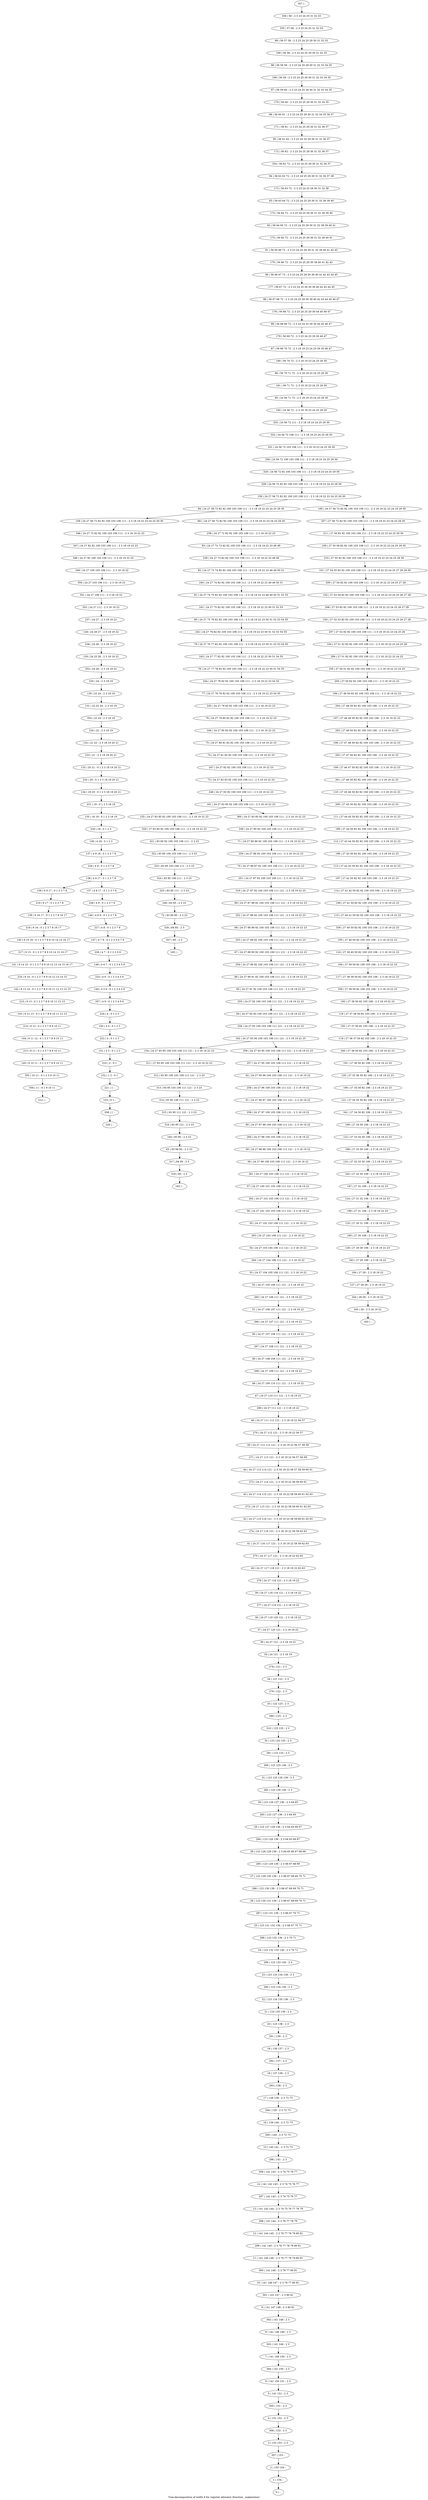 digraph G {
graph [label="Tree-decomposition of width 9 for register allocator (function _makeutime)"]
0[label="0 | : "];
1[label="1 | 154 : "];
2[label="2 | 153 154 : "];
3[label="3 | 152 153 : 2 3 "];
4[label="4 | 151 152 : 2 3 "];
5[label="5 | 141 151 : 2 3 "];
6[label="6 | 141 150 151 : 2 3 "];
7[label="7 | 141 149 150 : 2 3 "];
8[label="8 | 141 148 149 : 2 3 "];
9[label="9 | 141 147 148 : 2 3 80 81 "];
10[label="10 | 141 146 147 : 2 3 76 77 80 81 "];
11[label="11 | 141 145 146 : 2 3 76 77 78 79 80 81 "];
12[label="12 | 141 144 145 : 2 3 76 77 78 79 80 81 "];
13[label="13 | 141 143 144 : 2 3 74 75 76 77 78 79 "];
14[label="14 | 141 142 143 : 2 3 74 75 76 77 "];
15[label="15 | 140 141 : 2 3 72 73 "];
16[label="16 | 139 140 : 2 3 72 73 "];
17[label="17 | 138 139 : 2 3 72 73 "];
18[label="18 | 137 138 : 2 3 "];
19[label="19 | 136 137 : 2 3 "];
20[label="20 | 123 136 : 2 3 "];
21[label="21 | 123 135 136 : 2 3 "];
22[label="22 | 123 134 135 136 : 2 3 "];
23[label="23 | 123 133 134 136 : 2 3 "];
24[label="24 | 123 132 133 136 : 2 3 70 71 "];
25[label="25 | 123 131 132 136 : 2 3 66 67 70 71 "];
26[label="26 | 123 130 131 136 : 2 3 66 67 68 69 70 71 "];
27[label="27 | 123 129 130 136 : 2 3 66 67 68 69 70 71 "];
28[label="28 | 123 128 129 136 : 2 3 64 65 66 67 68 69 "];
29[label="29 | 123 127 128 136 : 2 3 64 65 66 67 "];
30[label="30 | 123 126 127 136 : 2 3 64 65 "];
31[label="31 | 123 125 126 136 : 2 3 "];
32[label="32 | 123 124 125 : 2 3 "];
33[label="33 | 122 123 : 2 3 "];
34[label="34 | 121 122 : 2 3 "];
35[label="35 | 24 121 : 2 3 18 19 "];
36[label="36 | 24 27 121 : 2 3 18 19 22 "];
37[label="37 | 24 27 120 121 : 2 3 18 19 22 "];
38[label="38 | 24 27 119 120 121 : 2 3 18 19 22 "];
39[label="39 | 24 27 118 119 121 : 2 3 18 19 22 "];
40[label="40 | 24 27 117 118 121 : 2 3 18 19 22 62 63 "];
41[label="41 | 24 27 116 117 121 : 2 3 18 19 22 58 59 62 63 "];
42[label="42 | 24 27 115 116 121 : 2 3 18 19 22 58 59 60 61 62 63 "];
43[label="43 | 24 27 114 115 121 : 2 3 18 19 22 58 59 60 61 62 63 "];
44[label="44 | 24 27 113 114 121 : 2 3 18 19 22 56 57 58 59 60 61 "];
45[label="45 | 24 27 112 113 121 : 2 3 18 19 22 56 57 58 59 "];
46[label="46 | 24 27 111 112 121 : 2 3 18 19 22 56 57 "];
47[label="47 | 24 27 110 111 121 : 2 3 18 19 22 "];
48[label="48 | 24 27 109 110 111 121 : 2 3 18 19 22 "];
49[label="49 | 24 27 108 109 111 121 : 2 3 18 19 22 "];
50[label="50 | 24 27 107 108 111 121 : 2 3 18 19 22 "];
51[label="51 | 24 27 106 107 111 121 : 2 3 18 19 22 "];
52[label="52 | 24 27 105 106 111 121 : 2 3 18 19 22 "];
53[label="53 | 24 27 104 105 106 111 121 : 2 3 18 19 22 "];
54[label="54 | 24 27 103 104 106 111 121 : 2 3 18 19 22 "];
55[label="55 | 24 27 102 103 106 111 121 : 2 3 18 19 22 "];
56[label="56 | 24 27 101 102 103 106 111 121 : 2 3 18 19 22 "];
57[label="57 | 24 27 100 101 103 106 111 121 : 2 3 18 19 22 "];
58[label="58 | 24 27 99 100 103 106 111 121 : 2 3 18 19 22 "];
59[label="59 | 24 27 98 99 100 103 106 111 121 : 2 3 18 19 22 "];
60[label="60 | 24 27 97 98 100 103 106 111 121 : 2 3 18 19 22 "];
61[label="61 | 24 27 96 97 100 103 106 111 121 : 2 3 18 19 22 "];
62[label="62 | 24 27 95 96 100 103 106 111 121 : 2 3 18 19 22 "];
63[label="63 | 93 94 95 : 2 3 23 "];
64[label="64 | 24 27 92 93 100 103 106 111 121 : 2 3 18 19 22 23 "];
65[label="65 | 24 27 91 92 100 103 106 111 121 : 2 3 18 19 22 23 "];
66[label="66 | 24 27 90 91 92 100 103 106 111 121 : 2 3 18 19 22 23 "];
67[label="67 | 24 27 89 90 92 100 103 106 111 121 : 2 3 18 19 22 23 "];
68[label="68 | 24 27 88 89 92 100 103 106 111 121 : 2 3 18 19 22 23 "];
69[label="69 | 24 27 87 88 92 100 103 106 111 121 : 2 3 18 19 22 23 "];
70[label="70 | 24 27 86 87 92 100 103 106 111 : 2 3 18 19 22 23 "];
71[label="71 | 24 27 85 86 92 100 103 106 111 : 2 3 18 19 22 23 "];
72[label="72 | 83 84 85 : 2 3 23 "];
73[label="73 | 24 27 82 83 92 100 103 106 111 : 2 3 18 19 22 23 "];
74[label="74 | 24 27 81 82 92 100 103 106 111 : 2 3 18 19 22 23 "];
75[label="75 | 24 27 80 81 82 92 100 103 106 111 : 2 3 18 19 22 23 "];
76[label="76 | 24 27 79 80 82 92 100 103 106 111 : 2 3 18 19 22 23 "];
77[label="77 | 24 27 78 79 82 92 100 103 106 111 : 2 3 18 19 22 23 54 55 "];
78[label="78 | 24 27 77 78 82 92 100 103 106 111 : 2 3 18 19 22 23 50 51 54 55 "];
79[label="79 | 24 27 76 77 82 92 100 103 106 111 : 2 3 18 19 22 23 50 51 52 53 54 55 "];
80[label="80 | 24 27 75 76 82 92 100 103 106 111 : 2 3 18 19 22 23 50 51 52 53 54 55 "];
81[label="81 | 24 27 74 75 82 92 100 103 106 111 : 2 3 18 19 22 23 48 49 50 51 52 53 "];
82[label="82 | 24 27 73 74 82 92 100 103 106 111 : 2 3 18 19 22 23 48 49 50 51 "];
83[label="83 | 24 27 72 73 82 92 100 103 106 111 : 2 3 18 19 22 23 48 49 "];
84[label="84 | 24 27 56 72 82 92 100 103 106 111 : 2 3 18 19 22 23 24 25 29 30 "];
85[label="85 | 24 56 71 72 : 2 3 18 19 23 24 25 29 30 "];
86[label="86 | 56 70 71 72 : 2 3 18 19 23 24 25 29 30 "];
87[label="87 | 56 69 70 72 : 2 3 18 19 23 24 25 29 30 46 47 "];
88[label="88 | 56 68 69 72 : 2 3 23 24 25 29 30 44 45 46 47 "];
89[label="89 | 56 67 68 72 : 2 3 23 24 25 29 30 39 40 42 43 44 45 46 47 "];
90[label="90 | 56 66 67 72 : 2 3 23 24 25 29 30 39 40 41 42 43 44 45 "];
91[label="91 | 56 65 66 72 : 2 3 23 24 25 29 30 31 32 39 40 41 42 43 "];
92[label="92 | 56 64 65 72 : 2 3 23 24 25 29 30 31 32 38 39 40 41 "];
93[label="93 | 56 63 64 72 : 2 3 23 24 25 29 30 31 32 38 39 40 "];
94[label="94 | 56 62 63 72 : 2 3 23 24 25 29 30 31 32 36 37 38 "];
95[label="95 | 56 61 62 : 2 3 23 24 25 29 30 31 32 36 37 "];
96[label="96 | 56 60 61 : 2 3 23 24 25 29 30 31 32 34 35 36 37 "];
97[label="97 | 56 59 60 : 2 3 23 24 25 29 30 31 32 33 34 35 "];
98[label="98 | 56 58 59 : 2 3 23 24 25 29 30 31 32 33 34 35 "];
99[label="99 | 56 57 58 : 2 3 23 24 25 29 30 31 32 33 "];
100[label="100 | 27 55 56 82 92 100 103 106 111 : 2 3 18 19 22 23 24 25 29 30 "];
101[label="101 | 27 54 55 82 92 100 103 106 111 : 2 3 18 19 22 23 24 25 27 28 29 30 "];
102[label="102 | 27 53 54 82 92 100 103 106 111 : 2 3 18 19 22 23 24 25 26 27 28 "];
103[label="103 | 27 52 53 82 92 100 103 106 111 : 2 3 18 19 22 23 24 25 26 27 28 "];
104[label="104 | 27 51 52 82 92 100 103 106 111 : 2 3 18 19 22 23 24 25 26 "];
105[label="105 | 27 50 51 82 92 100 103 106 111 : 2 3 18 19 22 23 24 25 "];
106[label="106 | 27 49 50 82 92 100 103 106 111 : 2 3 18 19 22 23 "];
107[label="107 | 27 48 49 50 82 92 100 103 106 : 2 3 18 19 22 23 "];
108[label="108 | 27 47 48 50 82 92 100 103 106 : 2 3 18 19 22 23 "];
109[label="109 | 27 46 47 50 82 92 100 103 106 : 2 3 18 19 22 23 "];
110[label="110 | 27 45 46 50 82 92 100 103 106 : 2 3 18 19 22 23 "];
111[label="111 | 27 44 45 50 82 92 100 103 106 : 2 3 18 19 22 23 "];
112[label="112 | 27 43 44 50 82 92 100 103 106 : 2 3 18 19 22 23 "];
113[label="113 | 27 42 43 50 82 92 100 103 106 : 2 3 18 19 22 23 "];
114[label="114 | 27 41 42 50 82 92 100 103 106 : 2 3 18 19 22 23 "];
115[label="115 | 27 40 41 50 82 92 100 103 106 : 2 3 18 19 22 23 "];
116[label="116 | 27 39 40 50 82 100 103 106 : 2 3 18 19 22 23 "];
117[label="117 | 27 38 39 50 82 100 103 106 : 2 3 18 19 22 23 "];
118[label="118 | 27 37 38 50 82 103 106 : 2 3 18 19 22 23 "];
119[label="119 | 27 36 37 50 82 103 106 : 2 3 18 19 22 23 "];
120[label="120 | 27 35 36 50 82 106 : 2 3 18 19 22 23 "];
121[label="121 | 27 34 35 50 82 106 : 2 3 18 19 22 23 "];
122[label="122 | 27 33 34 50 106 : 2 3 18 19 22 23 "];
123[label="123 | 27 32 33 50 106 : 2 3 18 19 22 23 "];
124[label="124 | 27 31 32 106 : 2 3 18 19 22 23 "];
125[label="125 | 27 30 31 106 : 2 3 18 19 22 23 "];
126[label="126 | 27 29 30 106 : 2 3 18 19 22 23 "];
127[label="127 | 27 28 29 : 2 3 18 19 22 "];
128[label="128 | 24 26 27 : 2 3 18 19 22 "];
129[label="129 | 24 25 26 : 2 3 18 19 22 "];
130[label="130 | 22 24 : 2 3 18 19 "];
131[label="131 | 22 23 24 : 2 3 18 19 "];
132[label="132 | 21 22 : 2 3 18 19 20 21 "];
133[label="133 | 20 21 : 0 1 2 3 18 19 20 21 "];
134[label="134 | 19 20 : 0 1 2 3 18 19 20 21 "];
135[label="135 | 18 19 : 0 1 2 3 18 19 "];
136[label="136 | 4 18 : 0 1 2 3 "];
137[label="137 | 4 9 18 : 0 1 2 3 7 8 "];
138[label="138 | 4 9 17 : 0 1 2 3 7 8 "];
139[label="139 | 9 16 17 : 0 1 2 3 7 8 16 17 "];
140[label="140 | 9 15 16 : 0 1 2 3 7 8 9 10 14 15 16 17 "];
141[label="141 | 9 14 15 : 0 1 2 3 7 8 9 10 12 13 14 15 16 17 "];
142[label="142 | 9 13 14 : 0 1 2 3 7 8 9 10 11 12 13 14 15 "];
143[label="143 | 9 12 13 : 0 1 2 3 7 8 9 10 11 12 13 "];
144[label="144 | 9 11 12 : 0 1 2 3 7 8 9 10 11 "];
145[label="145 | 9 10 11 : 0 1 2 3 7 8 9 10 11 "];
146[label="146 | 4 8 9 : 0 1 2 3 7 8 "];
147[label="147 | 4 7 8 : 0 1 2 3 5 6 7 8 "];
148[label="148 | 4 6 7 : 0 1 2 3 4 5 6 "];
149[label="149 | 4 5 6 : 0 1 2 3 4 5 6 "];
150[label="150 | 3 4 : 0 1 2 3 "];
151[label="151 | 2 3 : 0 1 2 3 "];
152[label="152 | 1 2 : 0 1 "];
153[label="153 | 0 1 : "];
154[label="154 | 24 27 93 95 100 103 106 111 121 : 2 3 18 19 22 23 "];
155[label="155 | 24 27 83 85 92 100 103 106 111 : 2 3 18 19 22 23 "];
156[label="156 | 4 9 17 : 0 1 2 3 7 8 "];
157[label="157 | 4 9 17 : 0 1 2 3 7 8 "];
158[label="158 | 24 27 56 72 82 92 100 103 106 111 : 2 3 18 19 22 23 24 25 29 30 "];
159[label="159 | 24 27 56 72 82 92 100 103 106 111 : 2 3 18 19 22 23 24 25 29 30 "];
160[label="160 | 24 27 56 72 82 92 100 103 106 111 : 2 3 18 19 22 23 24 25 29 30 "];
161[label="161 | 24 27 83 85 92 100 103 106 111 : 2 3 18 19 22 23 "];
162[label="162 | 24 27 93 95 100 103 106 111 121 : 2 3 18 19 22 23 "];
163[label="163 | : "];
164[label="164 | 93 95 : 2 3 23 "];
165[label="165 | : "];
166[label="166 | 83 85 : 2 3 23 "];
167[label="167 | : "];
168[label="168 | 56 58 : 2 3 23 24 25 29 30 31 32 33 "];
169[label="169 | 56 59 : 2 3 23 24 25 29 30 31 32 33 34 35 "];
170[label="170 | 56 60 : 2 3 23 24 25 29 30 31 32 34 35 "];
171[label="171 | 56 61 : 2 3 23 24 25 29 30 31 32 36 37 "];
172[label="172 | 56 62 : 2 3 23 24 25 29 30 31 32 36 37 "];
173[label="173 | 56 63 72 : 2 3 23 24 25 29 30 31 32 38 "];
174[label="174 | 56 64 72 : 2 3 23 24 25 29 30 31 32 38 39 40 "];
175[label="175 | 56 65 72 : 2 3 23 24 25 29 30 31 32 39 40 41 "];
176[label="176 | 56 66 72 : 2 3 23 24 25 29 30 39 40 41 42 43 "];
177[label="177 | 56 67 72 : 2 3 23 24 25 29 30 39 40 42 43 44 45 "];
178[label="178 | 56 68 72 : 2 3 23 24 25 29 30 44 45 46 47 "];
179[label="179 | 56 69 72 : 2 3 23 24 25 29 30 46 47 "];
180[label="180 | 56 70 72 : 2 3 18 19 23 24 25 29 30 "];
181[label="181 | 56 71 72 : 2 3 18 19 23 24 25 29 30 "];
182[label="182 | 24 56 72 : 2 3 18 19 23 24 25 29 30 "];
183[label="183 | : "];
184[label="184 | 27 29 : 2 3 18 19 22 "];
185[label="185 | 27 30 106 : 2 3 18 19 22 23 "];
186[label="186 | 27 31 106 : 2 3 18 19 22 23 "];
187[label="187 | 27 32 106 : 2 3 18 19 22 23 "];
188[label="188 | 27 33 50 106 : 2 3 18 19 22 23 "];
189[label="189 | 27 34 50 106 : 2 3 18 19 22 23 "];
190[label="190 | 27 35 50 82 106 : 2 3 18 19 22 23 "];
191[label="191 | 27 36 50 82 106 : 2 3 18 19 22 23 "];
192[label="192 | 27 37 50 82 103 106 : 2 3 18 19 22 23 "];
193[label="193 | 27 38 50 82 103 106 : 2 3 18 19 22 23 "];
194[label="194 | 27 39 50 82 100 103 106 : 2 3 18 19 22 23 "];
195[label="195 | 27 40 50 82 100 103 106 : 2 3 18 19 22 23 "];
196[label="196 | 27 41 50 82 92 100 103 106 : 2 3 18 19 22 23 "];
197[label="197 | 27 42 50 82 92 100 103 106 : 2 3 18 19 22 23 "];
198[label="198 | 27 43 50 82 92 100 103 106 : 2 3 18 19 22 23 "];
199[label="199 | 27 44 50 82 92 100 103 106 : 2 3 18 19 22 23 "];
200[label="200 | 27 45 50 82 92 100 103 106 : 2 3 18 19 22 23 "];
201[label="201 | 27 46 50 82 92 100 103 106 : 2 3 18 19 22 23 "];
202[label="202 | 27 47 50 82 92 100 103 106 : 2 3 18 19 22 23 "];
203[label="203 | 27 48 50 82 92 100 103 106 : 2 3 18 19 22 23 "];
204[label="204 | 27 49 50 82 92 100 103 106 : 2 3 18 19 22 23 "];
205[label="205 | 27 50 82 92 100 103 106 111 : 2 3 18 19 22 23 "];
206[label="206 | 27 51 82 92 100 103 106 111 : 2 3 18 19 22 23 24 25 "];
207[label="207 | 27 52 82 92 100 103 106 111 : 2 3 18 19 22 23 24 25 26 "];
208[label="208 | 27 53 82 92 100 103 106 111 : 2 3 18 19 22 23 24 25 26 27 28 "];
209[label="209 | 27 54 82 92 100 103 106 111 : 2 3 18 19 22 23 24 25 27 28 "];
210[label="210 | 27 55 82 92 100 103 106 111 : 2 3 18 19 22 23 24 25 29 30 "];
211[label="211 | 27 56 82 92 100 103 106 111 : 2 3 18 19 22 23 24 25 29 30 "];
212[label="212 | : "];
213[label="213 | 9 11 : 0 1 2 3 7 8 9 10 11 "];
214[label="214 | 9 12 : 0 1 2 3 7 8 9 10 11 "];
215[label="215 | 9 13 : 0 1 2 3 7 8 9 10 11 12 13 "];
216[label="216 | 9 14 : 0 1 2 3 7 8 9 10 12 13 14 15 "];
217[label="217 | 9 15 : 0 1 2 3 7 8 9 10 14 15 16 17 "];
218[label="218 | 9 16 : 0 1 2 3 7 8 16 17 "];
219[label="219 | 9 17 : 0 1 2 3 7 8 "];
220[label="220 | : "];
221[label="221 | 1 : "];
222[label="222 | 2 : 0 1 "];
223[label="223 | 3 : 0 1 2 3 "];
224[label="224 | 4 : 0 1 2 3 "];
225[label="225 | 4 6 : 0 1 2 3 4 5 6 "];
226[label="226 | 4 7 : 0 1 2 3 5 6 "];
227[label="227 | 4 8 : 0 1 2 3 7 8 "];
228[label="228 | 4 9 : 0 1 2 3 7 8 "];
229[label="229 | 4 9 : 0 1 2 3 7 8 "];
230[label="230 | 18 : 0 1 2 3 "];
231[label="231 | 19 : 0 1 2 3 18 19 "];
232[label="232 | 20 : 0 1 2 3 18 19 20 21 "];
233[label="233 | 21 : 2 3 18 19 20 21 "];
234[label="234 | 22 : 2 3 18 19 "];
235[label="235 | 24 : 2 3 18 19 "];
236[label="236 | 24 26 : 2 3 18 19 22 "];
237[label="237 | 24 27 : 2 3 18 19 22 "];
238[label="238 | 24 27 72 82 92 100 103 106 111 : 2 3 18 19 22 23 "];
239[label="239 | 24 27 73 82 92 100 103 106 111 : 2 3 18 19 22 23 48 49 "];
240[label="240 | 24 27 74 82 92 100 103 106 111 : 2 3 18 19 22 23 48 49 50 51 "];
241[label="241 | 24 27 75 82 92 100 103 106 111 : 2 3 18 19 22 23 50 51 52 53 "];
242[label="242 | 24 27 76 82 92 100 103 106 111 : 2 3 18 19 22 23 50 51 52 53 54 55 "];
243[label="243 | 24 27 77 82 92 100 103 106 111 : 2 3 18 19 22 23 50 51 54 55 "];
244[label="244 | 24 27 78 82 92 100 103 106 111 : 2 3 18 19 22 23 54 55 "];
245[label="245 | 24 27 79 82 92 100 103 106 111 : 2 3 18 19 22 23 "];
246[label="246 | 24 27 80 82 92 100 103 106 111 : 2 3 18 19 22 23 "];
247[label="247 | 24 27 82 92 100 103 106 111 : 2 3 18 19 22 23 "];
248[label="248 | 24 27 83 92 100 103 106 111 : 2 3 18 19 22 23 "];
249[label="249 | 24 27 85 92 100 103 106 111 : 2 3 18 19 22 23 "];
250[label="250 | 24 27 86 92 100 103 106 111 : 2 3 18 19 22 23 "];
251[label="251 | 24 27 87 92 100 103 106 111 : 2 3 18 19 22 23 "];
252[label="252 | 24 27 88 92 100 103 106 111 121 : 2 3 18 19 22 23 "];
253[label="253 | 24 27 89 92 100 103 106 111 121 : 2 3 18 19 22 23 "];
254[label="254 | 24 27 90 92 100 103 106 111 121 : 2 3 18 19 22 23 "];
255[label="255 | 24 27 92 100 103 106 111 121 : 2 3 18 19 22 23 "];
256[label="256 | 24 27 93 100 103 106 111 121 : 2 3 18 19 22 23 "];
257[label="257 | 24 27 95 100 103 106 111 121 : 2 3 18 19 22 "];
258[label="258 | 24 27 96 100 103 106 111 121 : 2 3 18 19 22 "];
259[label="259 | 24 27 97 100 103 106 111 121 : 2 3 18 19 22 "];
260[label="260 | 24 27 98 100 103 106 111 121 : 2 3 18 19 22 "];
261[label="261 | 24 27 100 103 106 111 121 : 2 3 18 19 22 "];
262[label="262 | 24 27 101 103 106 111 121 : 2 3 18 19 22 "];
263[label="263 | 24 27 103 106 111 121 : 2 3 18 19 22 "];
264[label="264 | 24 27 104 106 111 121 : 2 3 18 19 22 "];
265[label="265 | 24 27 106 111 121 : 2 3 18 19 22 "];
266[label="266 | 24 27 107 111 121 : 2 3 18 19 22 "];
267[label="267 | 24 27 108 111 121 : 2 3 18 19 22 "];
268[label="268 | 24 27 109 111 121 : 2 3 18 19 22 "];
269[label="269 | 24 27 111 121 : 2 3 18 19 22 "];
270[label="270 | 24 27 112 121 : 2 3 18 19 22 56 57 "];
271[label="271 | 24 27 113 121 : 2 3 18 19 22 56 57 58 59 "];
272[label="272 | 24 27 114 121 : 2 3 18 19 22 58 59 60 61 "];
273[label="273 | 24 27 115 121 : 2 3 18 19 22 58 59 60 61 62 63 "];
274[label="274 | 24 27 116 121 : 2 3 18 19 22 58 59 62 63 "];
275[label="275 | 24 27 117 121 : 2 3 18 19 22 62 63 "];
276[label="276 | 24 27 118 121 : 2 3 18 19 22 "];
277[label="277 | 24 27 119 121 : 2 3 18 19 22 "];
278[label="278 | 121 : 2 3 "];
279[label="279 | 122 : 2 3 "];
280[label="280 | 123 : 2 3 "];
281[label="281 | 123 125 : 2 3 "];
282[label="282 | 123 126 136 : 2 3 "];
283[label="283 | 123 127 136 : 2 3 64 65 "];
284[label="284 | 123 128 136 : 2 3 64 65 66 67 "];
285[label="285 | 123 129 136 : 2 3 66 67 68 69 "];
286[label="286 | 123 130 136 : 2 3 66 67 68 69 70 71 "];
287[label="287 | 123 131 136 : 2 3 66 67 70 71 "];
288[label="288 | 123 132 136 : 2 3 70 71 "];
289[label="289 | 123 133 136 : 2 3 "];
290[label="290 | 123 134 136 : 2 3 "];
291[label="291 | 136 : 2 3 "];
292[label="292 | 137 : 2 3 "];
293[label="293 | 138 : 2 3 "];
294[label="294 | 139 : 2 3 72 73 "];
295[label="295 | 140 : 2 3 72 73 "];
296[label="296 | 141 : 2 3 "];
297[label="297 | 141 143 : 2 3 74 75 76 77 "];
298[label="298 | 141 144 : 2 3 76 77 78 79 "];
299[label="299 | 141 145 : 2 3 76 77 78 79 80 81 "];
300[label="300 | 141 146 : 2 3 76 77 80 81 "];
301[label="301 | 141 147 : 2 3 80 81 "];
302[label="302 | 141 148 : 2 3 "];
303[label="303 | 141 149 : 2 3 "];
304[label="304 | 141 150 : 2 3 "];
305[label="305 | 151 : 2 3 "];
306[label="306 | 152 : 2 3 "];
307[label="307 | 153 : "];
308[label="308 | 141 143 : 2 3 74 75 76 77 "];
309[label="309 | 123 125 136 : 2 3 "];
310[label="310 | 123 125 : 2 3 "];
311[label="311 | 27 93 95 100 103 106 111 121 : 2 3 18 19 22 23 "];
312[label="312 | 93 95 100 103 106 111 121 : 2 3 23 "];
313[label="313 | 93 95 103 106 111 121 : 2 3 23 "];
314[label="314 | 93 95 106 111 121 : 2 3 23 "];
315[label="315 | 93 95 111 121 : 2 3 23 "];
316[label="316 | 93 95 121 : 2 3 23 "];
317[label="317 | 94 95 : 2 3 "];
318[label="318 | 95 : 2 3 "];
319[label="319 | 24 27 87 92 100 103 106 111 121 : 2 3 18 19 22 23 "];
320[label="320 | 27 83 85 92 100 103 106 111 : 2 3 18 19 22 23 "];
321[label="321 | 83 85 92 100 103 106 111 : 2 3 23 "];
322[label="322 | 83 85 100 103 106 111 : 2 3 23 "];
323[label="323 | 83 85 103 106 111 : 2 3 23 "];
324[label="324 | 83 85 106 111 : 2 3 23 "];
325[label="325 | 83 85 111 : 2 3 23 "];
326[label="326 | 84 85 : 2 3 "];
327[label="327 | 85 : 2 3 "];
328[label="328 | 24 56 72 82 92 100 103 106 111 : 2 3 18 19 23 24 25 29 30 "];
329[label="329 | 24 56 72 92 100 103 106 111 : 2 3 18 19 23 24 25 29 30 "];
330[label="330 | 24 56 72 100 103 106 111 : 2 3 18 19 23 24 25 29 30 "];
331[label="331 | 24 56 72 103 106 111 : 2 3 18 19 23 24 25 29 30 "];
332[label="332 | 24 56 72 106 111 : 2 3 18 19 23 24 25 29 30 "];
333[label="333 | 24 56 72 111 : 2 3 18 19 23 24 25 29 30 "];
334[label="334 | 56 62 72 : 2 3 23 24 25 29 30 31 32 36 37 "];
335[label="335 | 57 58 : 2 3 23 24 25 31 32 33 "];
336[label="336 | 58 : 2 3 23 24 25 31 32 33 "];
337[label="337 | 27 56 72 82 92 100 103 106 111 : 2 3 18 19 22 23 24 25 29 30 "];
338[label="338 | 27 40 50 82 92 100 103 106 : 2 3 18 19 22 23 "];
339[label="339 | 27 38 50 82 100 103 106 : 2 3 18 19 22 23 "];
340[label="340 | 27 36 50 82 103 106 : 2 3 18 19 22 23 "];
341[label="341 | 27 34 50 82 106 : 2 3 18 19 22 23 "];
342[label="342 | 27 32 50 106 : 2 3 18 19 22 23 "];
343[label="343 | 27 29 106 : 2 3 18 19 22 "];
344[label="344 | 28 29 : 2 3 18 19 22 "];
345[label="345 | 29 : 2 3 18 19 22 "];
346[label="346 | 24 27 72 82 92 100 103 106 111 : 2 3 18 19 22 23 "];
347[label="347 | 24 27 82 92 100 103 106 111 : 2 3 18 19 22 23 "];
348[label="348 | 24 27 92 100 103 106 111 : 2 3 18 19 22 23 "];
349[label="349 | 24 27 100 103 106 111 : 2 3 18 19 22 "];
350[label="350 | 24 27 103 106 111 : 2 3 18 19 22 "];
351[label="351 | 24 27 106 111 : 2 3 18 19 22 "];
352[label="352 | 24 27 111 : 2 3 18 19 22 "];
353[label="353 | 24 26 : 2 3 18 19 22 "];
354[label="354 | 22 24 : 2 3 18 19 "];
355[label="355 | 10 11 : 0 1 2 3 9 10 11 "];
356[label="356 | 11 : 0 1 9 10 11 "];
357[label="357 | 4 6 : 0 1 2 3 4 5 6 "];
358[label="358 | 1 : "];
359[label="359 | 24 27 93 95 100 103 106 111 121 : 2 3 18 19 22 23 "];
360[label="360 | 24 27 83 85 92 100 103 106 111 : 2 3 18 19 22 23 "];
361[label="361 | 24 27 56 72 82 92 100 103 106 111 : 2 3 18 19 22 23 24 25 29 30 "];
130->131 ;
136->137 ;
138->156 ;
138->157 ;
84->158 ;
164->63 ;
166->72 ;
184->127 ;
185->126 ;
125->185 ;
186->125 ;
124->186 ;
187->124 ;
188->123 ;
122->188 ;
189->122 ;
190->121 ;
120->190 ;
191->120 ;
192->119 ;
118->192 ;
193->118 ;
194->117 ;
116->194 ;
195->116 ;
196->115 ;
114->196 ;
197->114 ;
113->197 ;
198->113 ;
112->198 ;
199->112 ;
111->199 ;
200->111 ;
110->200 ;
201->110 ;
109->201 ;
202->109 ;
108->202 ;
203->108 ;
107->203 ;
204->107 ;
106->204 ;
205->106 ;
105->205 ;
206->105 ;
104->206 ;
207->104 ;
103->207 ;
208->103 ;
102->208 ;
209->102 ;
101->209 ;
210->101 ;
100->210 ;
211->100 ;
213->145 ;
144->213 ;
214->144 ;
143->214 ;
215->143 ;
142->215 ;
216->142 ;
141->216 ;
217->141 ;
140->217 ;
218->140 ;
139->218 ;
219->139 ;
156->219 ;
221->153 ;
152->221 ;
222->152 ;
151->222 ;
223->151 ;
150->223 ;
224->150 ;
225->149 ;
148->225 ;
226->148 ;
147->226 ;
227->147 ;
146->227 ;
228->146 ;
157->228 ;
229->138 ;
137->229 ;
230->136 ;
135->230 ;
231->135 ;
134->231 ;
232->134 ;
133->232 ;
233->133 ;
132->233 ;
234->132 ;
235->130 ;
236->129 ;
128->236 ;
237->128 ;
154->311 ;
311->312 ;
312->313 ;
313->314 ;
314->315 ;
316->164 ;
315->316 ;
63->317 ;
318->163 ;
317->318 ;
155->320 ;
320->321 ;
321->322 ;
322->323 ;
323->324 ;
325->166 ;
324->325 ;
72->326 ;
327->165 ;
326->327 ;
337->211 ;
160->337 ;
338->195 ;
115->338 ;
339->193 ;
117->339 ;
340->191 ;
119->340 ;
341->189 ;
121->341 ;
342->187 ;
123->342 ;
343->184 ;
126->343 ;
127->344 ;
345->183 ;
344->345 ;
158->346 ;
346->347 ;
347->348 ;
348->349 ;
349->350 ;
350->351 ;
352->237 ;
351->352 ;
353->235 ;
129->353 ;
354->234 ;
131->354 ;
145->355 ;
356->212 ;
355->356 ;
357->224 ;
149->357 ;
358->220 ;
153->358 ;
167->336 ;
336->335 ;
335->99 ;
99->168 ;
168->98 ;
98->169 ;
169->97 ;
97->170 ;
170->96 ;
96->171 ;
171->95 ;
95->172 ;
172->334 ;
334->94 ;
94->173 ;
173->93 ;
93->174 ;
174->92 ;
92->175 ;
175->91 ;
91->176 ;
176->90 ;
90->177 ;
177->89 ;
89->178 ;
178->88 ;
88->179 ;
179->87 ;
87->180 ;
180->86 ;
86->181 ;
181->85 ;
85->182 ;
182->333 ;
333->332 ;
332->331 ;
331->330 ;
330->329 ;
329->328 ;
328->159 ;
238->83 ;
83->239 ;
239->82 ;
82->240 ;
240->81 ;
81->241 ;
241->80 ;
80->242 ;
242->79 ;
79->243 ;
243->78 ;
78->244 ;
244->77 ;
77->245 ;
245->76 ;
76->246 ;
246->75 ;
75->74 ;
74->247 ;
247->73 ;
73->248 ;
248->161 ;
249->71 ;
71->250 ;
250->70 ;
70->251 ;
251->319 ;
319->69 ;
69->252 ;
252->68 ;
68->253 ;
253->67 ;
67->254 ;
254->66 ;
66->65 ;
65->255 ;
255->64 ;
64->256 ;
256->162 ;
257->62 ;
62->258 ;
258->61 ;
61->259 ;
259->60 ;
60->260 ;
260->59 ;
59->58 ;
58->261 ;
261->57 ;
57->262 ;
262->56 ;
56->55 ;
55->263 ;
263->54 ;
54->264 ;
264->53 ;
53->52 ;
52->265 ;
265->51 ;
51->266 ;
266->50 ;
50->267 ;
267->49 ;
49->268 ;
268->48 ;
48->47 ;
47->269 ;
269->46 ;
46->270 ;
270->45 ;
45->271 ;
271->44 ;
44->272 ;
272->43 ;
43->273 ;
273->42 ;
42->274 ;
274->41 ;
41->275 ;
275->40 ;
40->276 ;
276->39 ;
39->277 ;
277->38 ;
38->37 ;
37->36 ;
36->35 ;
35->278 ;
278->34 ;
34->279 ;
279->33 ;
33->280 ;
280->310 ;
310->32 ;
32->281 ;
281->309 ;
309->31 ;
31->282 ;
282->30 ;
30->283 ;
283->29 ;
29->284 ;
284->28 ;
28->285 ;
285->27 ;
27->286 ;
286->26 ;
26->287 ;
287->25 ;
25->288 ;
288->24 ;
24->289 ;
289->23 ;
23->290 ;
290->22 ;
22->21 ;
21->20 ;
20->291 ;
291->19 ;
19->292 ;
292->18 ;
18->293 ;
293->17 ;
17->294 ;
294->16 ;
16->295 ;
295->15 ;
15->296 ;
296->308 ;
308->14 ;
14->297 ;
297->13 ;
13->298 ;
298->12 ;
12->299 ;
299->11 ;
11->300 ;
300->10 ;
10->301 ;
301->9 ;
9->302 ;
302->8 ;
8->303 ;
303->7 ;
7->304 ;
304->6 ;
6->5 ;
5->305 ;
305->4 ;
4->306 ;
306->3 ;
3->307 ;
307->2 ;
2->1 ;
1->0 ;
359->257 ;
360->249 ;
361->238 ;
84->361 ;
162->154 ;
162->359 ;
161->155 ;
161->360 ;
159->160 ;
159->84 ;
}

